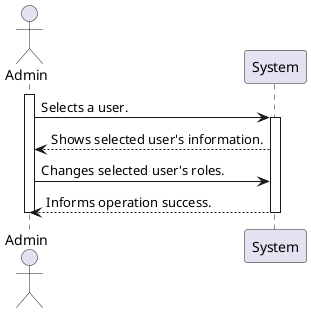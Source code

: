 @startuml EditUserRoles

actor Admin
participant System

activate Admin
Admin -> System: Selects a user.
activate System
System --> Admin: Shows selected user's information.

Admin -> System: Changes selected user's roles.
System --> Admin: Informs operation success.
deactivate System
deactivate Admin

@enduml
